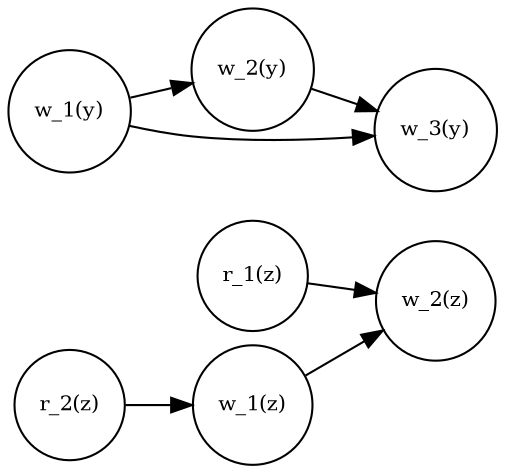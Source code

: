 digraph G {
	graph [ranksep=0.4, nodesep=0.1,rankdir=LR]
  node [shape=circle,fontsize=10];
	"r_1(z)" -> "w_2(z)"
	"r_2(z)" -> "w_1(z)" -> "w_2(z)"
	"w_1(y)" -> "w_2(y)" -> "w_3(y)"
	"w_1(y)" -> "w_3(y)"
}